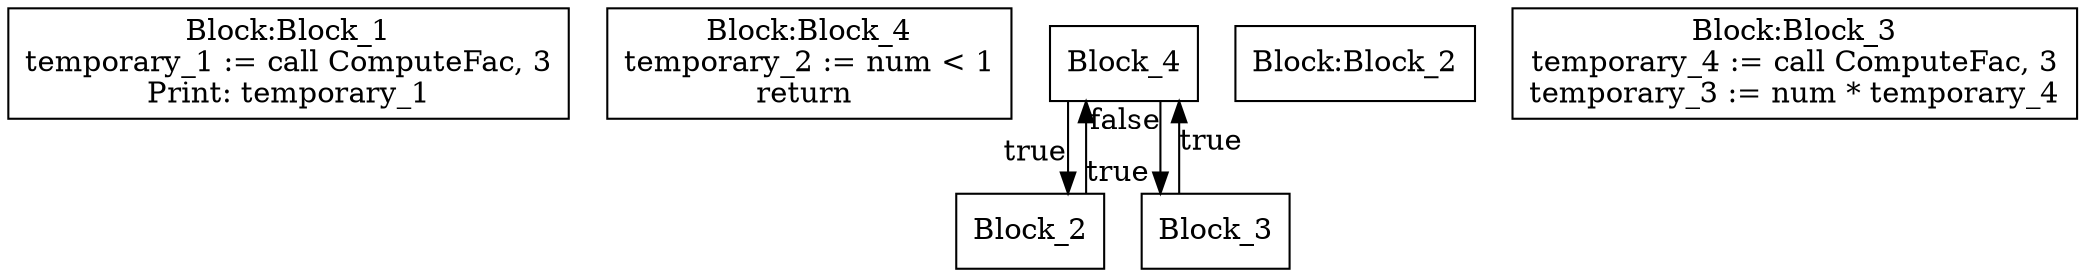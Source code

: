 digraph {
graph [ splines = ortho ]
	node [ shape = box ];
block_0 [label="Block:Block_1
temporary_1 := call ComputeFac, 3
Print: temporary_1"];
block_1 [label="Block:Block_4
temporary_2 := num < 1
return "];
Block_4 -> Block_2 [xlabel = "true"]
block_2 [label="Block:Block_2"];
Block_2 -> Block_4 [xlabel = "true"]
block_3 [label="Block:Block_3
temporary_4 := call ComputeFac, 3
temporary_3 := num * temporary_4"];
Block_3 -> Block_4 [xlabel = "true"]
Block_4 -> Block_3 [xlabel = "false"]
}
